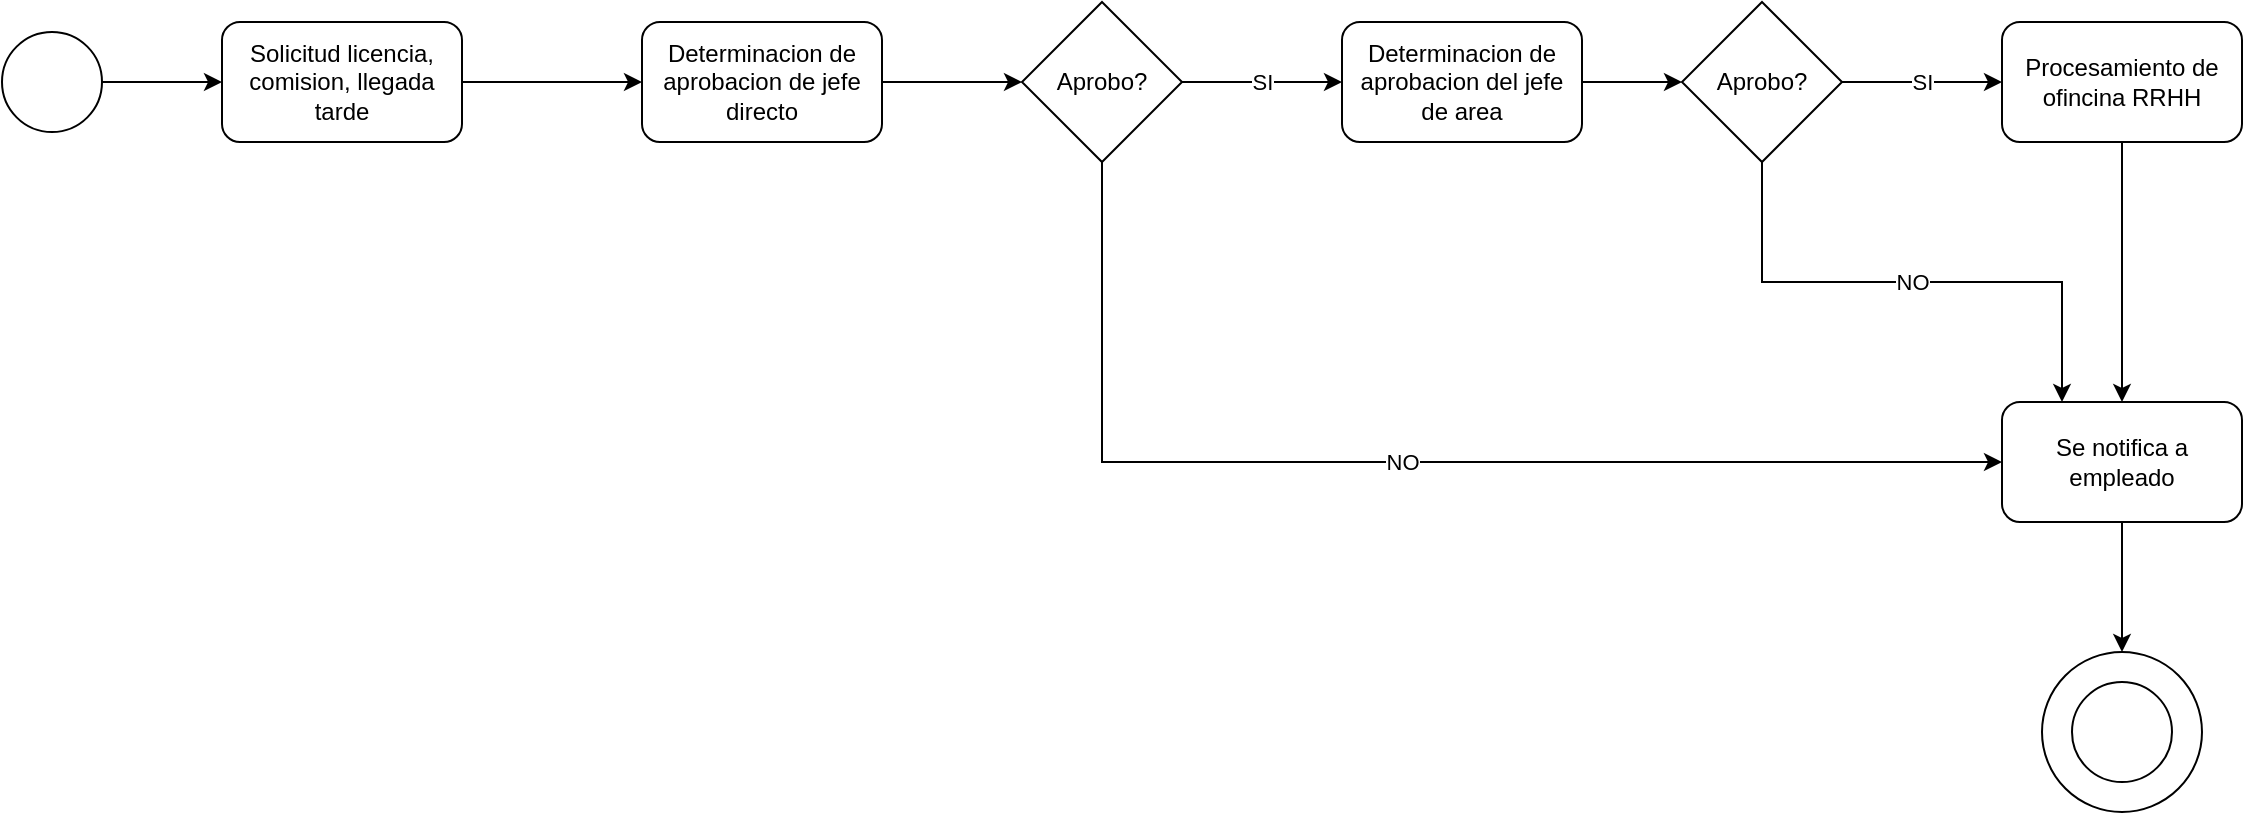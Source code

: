 <mxfile version="21.3.5" type="device">
  <diagram id="C5RBs43oDa-KdzZeNtuy" name="Page-1">
    <mxGraphModel dx="1354" dy="666" grid="1" gridSize="10" guides="1" tooltips="1" connect="1" arrows="1" fold="1" page="1" pageScale="1" pageWidth="827" pageHeight="1169" math="0" shadow="0">
      <root>
        <mxCell id="WIyWlLk6GJQsqaUBKTNV-0" />
        <mxCell id="WIyWlLk6GJQsqaUBKTNV-1" parent="WIyWlLk6GJQsqaUBKTNV-0" />
        <mxCell id="xFLIdx83Z1uAzU3ZvFWc-20" value="" style="ellipse;whiteSpace=wrap;html=1;aspect=fixed;" vertex="1" parent="WIyWlLk6GJQsqaUBKTNV-1">
          <mxGeometry x="1030" y="405" width="80" height="80" as="geometry" />
        </mxCell>
        <mxCell id="xFLIdx83Z1uAzU3ZvFWc-5" style="edgeStyle=orthogonalEdgeStyle;rounded=0;orthogonalLoop=1;jettySize=auto;html=1;" edge="1" parent="WIyWlLk6GJQsqaUBKTNV-1" source="xFLIdx83Z1uAzU3ZvFWc-1" target="xFLIdx83Z1uAzU3ZvFWc-2">
          <mxGeometry relative="1" as="geometry" />
        </mxCell>
        <mxCell id="xFLIdx83Z1uAzU3ZvFWc-1" value="Solicitud licencia, comision, llegada tarde" style="rounded=1;whiteSpace=wrap;html=1;" vertex="1" parent="WIyWlLk6GJQsqaUBKTNV-1">
          <mxGeometry x="120" y="90" width="120" height="60" as="geometry" />
        </mxCell>
        <mxCell id="xFLIdx83Z1uAzU3ZvFWc-7" style="edgeStyle=orthogonalEdgeStyle;rounded=0;orthogonalLoop=1;jettySize=auto;html=1;entryX=0;entryY=0.5;entryDx=0;entryDy=0;" edge="1" parent="WIyWlLk6GJQsqaUBKTNV-1" source="xFLIdx83Z1uAzU3ZvFWc-2" target="xFLIdx83Z1uAzU3ZvFWc-6">
          <mxGeometry relative="1" as="geometry" />
        </mxCell>
        <mxCell id="xFLIdx83Z1uAzU3ZvFWc-2" value="Determinacion de aprobacion de jefe directo" style="rounded=1;whiteSpace=wrap;html=1;" vertex="1" parent="WIyWlLk6GJQsqaUBKTNV-1">
          <mxGeometry x="330" y="90" width="120" height="60" as="geometry" />
        </mxCell>
        <mxCell id="xFLIdx83Z1uAzU3ZvFWc-4" style="edgeStyle=orthogonalEdgeStyle;rounded=0;orthogonalLoop=1;jettySize=auto;html=1;" edge="1" parent="WIyWlLk6GJQsqaUBKTNV-1" source="xFLIdx83Z1uAzU3ZvFWc-3" target="xFLIdx83Z1uAzU3ZvFWc-1">
          <mxGeometry relative="1" as="geometry" />
        </mxCell>
        <mxCell id="xFLIdx83Z1uAzU3ZvFWc-3" value="" style="ellipse;whiteSpace=wrap;html=1;aspect=fixed;" vertex="1" parent="WIyWlLk6GJQsqaUBKTNV-1">
          <mxGeometry x="10" y="95" width="50" height="50" as="geometry" />
        </mxCell>
        <mxCell id="xFLIdx83Z1uAzU3ZvFWc-9" value="SI" style="edgeStyle=orthogonalEdgeStyle;rounded=0;orthogonalLoop=1;jettySize=auto;html=1;" edge="1" parent="WIyWlLk6GJQsqaUBKTNV-1" source="xFLIdx83Z1uAzU3ZvFWc-6" target="xFLIdx83Z1uAzU3ZvFWc-8">
          <mxGeometry relative="1" as="geometry" />
        </mxCell>
        <mxCell id="xFLIdx83Z1uAzU3ZvFWc-15" value="NO" style="edgeStyle=orthogonalEdgeStyle;rounded=0;orthogonalLoop=1;jettySize=auto;html=1;entryX=0;entryY=0.5;entryDx=0;entryDy=0;" edge="1" parent="WIyWlLk6GJQsqaUBKTNV-1" source="xFLIdx83Z1uAzU3ZvFWc-6" target="xFLIdx83Z1uAzU3ZvFWc-14">
          <mxGeometry relative="1" as="geometry">
            <Array as="points">
              <mxPoint x="560" y="310" />
            </Array>
          </mxGeometry>
        </mxCell>
        <mxCell id="xFLIdx83Z1uAzU3ZvFWc-6" value="Aprobo?" style="rhombus;whiteSpace=wrap;html=1;" vertex="1" parent="WIyWlLk6GJQsqaUBKTNV-1">
          <mxGeometry x="520" y="80" width="80" height="80" as="geometry" />
        </mxCell>
        <mxCell id="xFLIdx83Z1uAzU3ZvFWc-11" style="edgeStyle=orthogonalEdgeStyle;rounded=0;orthogonalLoop=1;jettySize=auto;html=1;entryX=0;entryY=0.5;entryDx=0;entryDy=0;" edge="1" parent="WIyWlLk6GJQsqaUBKTNV-1" source="xFLIdx83Z1uAzU3ZvFWc-8" target="xFLIdx83Z1uAzU3ZvFWc-10">
          <mxGeometry relative="1" as="geometry" />
        </mxCell>
        <mxCell id="xFLIdx83Z1uAzU3ZvFWc-8" value="Determinacion de aprobacion del jefe de area" style="rounded=1;whiteSpace=wrap;html=1;" vertex="1" parent="WIyWlLk6GJQsqaUBKTNV-1">
          <mxGeometry x="680" y="90" width="120" height="60" as="geometry" />
        </mxCell>
        <mxCell id="xFLIdx83Z1uAzU3ZvFWc-13" value="SI" style="edgeStyle=orthogonalEdgeStyle;rounded=0;orthogonalLoop=1;jettySize=auto;html=1;entryX=0;entryY=0.5;entryDx=0;entryDy=0;" edge="1" parent="WIyWlLk6GJQsqaUBKTNV-1" source="xFLIdx83Z1uAzU3ZvFWc-10" target="xFLIdx83Z1uAzU3ZvFWc-12">
          <mxGeometry relative="1" as="geometry" />
        </mxCell>
        <mxCell id="xFLIdx83Z1uAzU3ZvFWc-16" value="NO" style="edgeStyle=orthogonalEdgeStyle;rounded=0;orthogonalLoop=1;jettySize=auto;html=1;entryX=0.25;entryY=0;entryDx=0;entryDy=0;" edge="1" parent="WIyWlLk6GJQsqaUBKTNV-1" source="xFLIdx83Z1uAzU3ZvFWc-10" target="xFLIdx83Z1uAzU3ZvFWc-14">
          <mxGeometry relative="1" as="geometry">
            <Array as="points">
              <mxPoint x="890" y="220" />
              <mxPoint x="1040" y="220" />
            </Array>
          </mxGeometry>
        </mxCell>
        <mxCell id="xFLIdx83Z1uAzU3ZvFWc-10" value="Aprobo?" style="rhombus;whiteSpace=wrap;html=1;" vertex="1" parent="WIyWlLk6GJQsqaUBKTNV-1">
          <mxGeometry x="850" y="80" width="80" height="80" as="geometry" />
        </mxCell>
        <mxCell id="xFLIdx83Z1uAzU3ZvFWc-18" style="edgeStyle=orthogonalEdgeStyle;rounded=0;orthogonalLoop=1;jettySize=auto;html=1;" edge="1" parent="WIyWlLk6GJQsqaUBKTNV-1" source="xFLIdx83Z1uAzU3ZvFWc-12" target="xFLIdx83Z1uAzU3ZvFWc-14">
          <mxGeometry relative="1" as="geometry" />
        </mxCell>
        <mxCell id="xFLIdx83Z1uAzU3ZvFWc-12" value="Procesamiento de ofincina RRHH" style="rounded=1;whiteSpace=wrap;html=1;" vertex="1" parent="WIyWlLk6GJQsqaUBKTNV-1">
          <mxGeometry x="1010" y="90" width="120" height="60" as="geometry" />
        </mxCell>
        <mxCell id="xFLIdx83Z1uAzU3ZvFWc-21" style="edgeStyle=orthogonalEdgeStyle;rounded=0;orthogonalLoop=1;jettySize=auto;html=1;entryX=0.5;entryY=0;entryDx=0;entryDy=0;" edge="1" parent="WIyWlLk6GJQsqaUBKTNV-1" source="xFLIdx83Z1uAzU3ZvFWc-14" target="xFLIdx83Z1uAzU3ZvFWc-20">
          <mxGeometry relative="1" as="geometry" />
        </mxCell>
        <mxCell id="xFLIdx83Z1uAzU3ZvFWc-14" value="Se notifica a empleado" style="rounded=1;whiteSpace=wrap;html=1;" vertex="1" parent="WIyWlLk6GJQsqaUBKTNV-1">
          <mxGeometry x="1010" y="280" width="120" height="60" as="geometry" />
        </mxCell>
        <mxCell id="xFLIdx83Z1uAzU3ZvFWc-19" value="" style="ellipse;whiteSpace=wrap;html=1;aspect=fixed;" vertex="1" parent="WIyWlLk6GJQsqaUBKTNV-1">
          <mxGeometry x="1045" y="420" width="50" height="50" as="geometry" />
        </mxCell>
      </root>
    </mxGraphModel>
  </diagram>
</mxfile>
